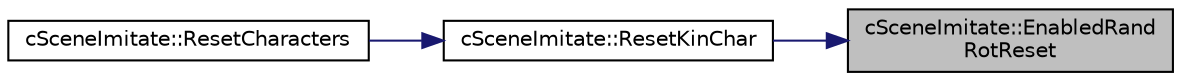 digraph "cSceneImitate::EnabledRandRotReset"
{
 // LATEX_PDF_SIZE
  edge [fontname="Helvetica",fontsize="10",labelfontname="Helvetica",labelfontsize="10"];
  node [fontname="Helvetica",fontsize="10",shape=record];
  rankdir="RL";
  Node1 [label="cSceneImitate::EnabledRand\lRotReset",height=0.2,width=0.4,color="black", fillcolor="grey75", style="filled", fontcolor="black",tooltip=" "];
  Node1 -> Node2 [dir="back",color="midnightblue",fontsize="10",style="solid",fontname="Helvetica"];
  Node2 [label="cSceneImitate::ResetKinChar",height=0.2,width=0.4,color="black", fillcolor="white", style="filled",URL="$classc_scene_imitate.html#a938a744ae229f5cde2f72734c938138d",tooltip=" "];
  Node2 -> Node3 [dir="back",color="midnightblue",fontsize="10",style="solid",fontname="Helvetica"];
  Node3 [label="cSceneImitate::ResetCharacters",height=0.2,width=0.4,color="black", fillcolor="white", style="filled",URL="$classc_scene_imitate.html#abab73726ca94787143d8974ae7b66d13",tooltip=" "];
}
